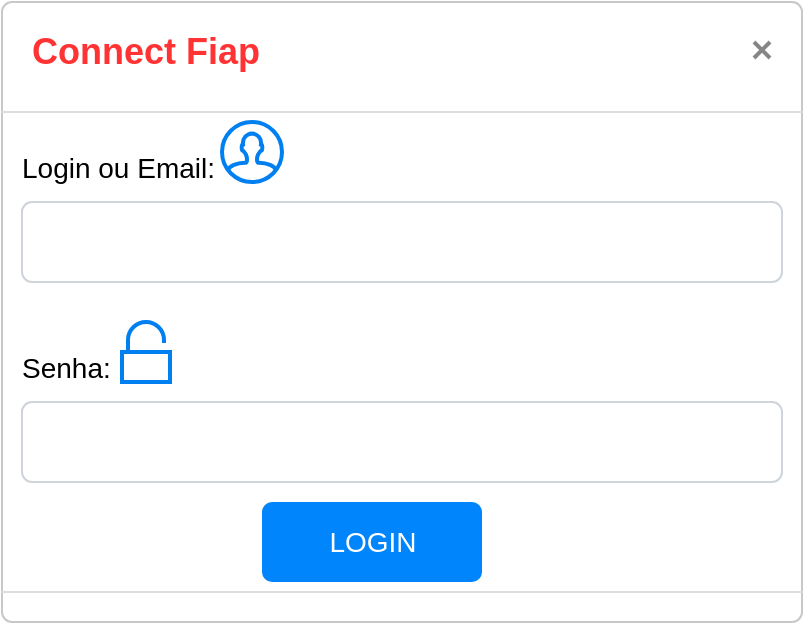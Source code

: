 <mxfile version="20.2.5"><diagram id="8OdLaIF378nkJX2OKZ1j" name="Página-1"><mxGraphModel dx="910" dy="744" grid="1" gridSize="10" guides="1" tooltips="1" connect="1" arrows="1" fold="1" page="1" pageScale="1" pageWidth="827" pageHeight="1169" math="0" shadow="0"><root><mxCell id="0"/><mxCell id="1" parent="0"/><mxCell id="oAp-ZL92GVmOVaHrpN_7-3" value="&lt;b&gt;&lt;font color=&quot;#ff3333&quot;&gt;Connect Fiap&lt;/font&gt;&lt;/b&gt;" style="html=1;shadow=0;dashed=0;shape=mxgraph.bootstrap.rrect;rSize=5;html=1;strokeColor=#C8C8C8;fillColor=#ffffff;whiteSpace=wrap;verticalAlign=top;align=left;fontSize=18;spacing=15;spacingTop=-5;" vertex="1" parent="1"><mxGeometry x="90" y="660" width="400" height="310" as="geometry"/></mxCell><mxCell id="oAp-ZL92GVmOVaHrpN_7-4" value="" style="shape=line;strokeColor=#dddddd;resizeWidth=1;" vertex="1" parent="oAp-ZL92GVmOVaHrpN_7-3"><mxGeometry width="400" height="10" relative="1" as="geometry"><mxPoint y="50" as="offset"/></mxGeometry></mxCell><mxCell id="oAp-ZL92GVmOVaHrpN_7-5" value="" style="html=1;shadow=0;dashed=0;shape=mxgraph.bootstrap.x;strokeColor=#868686;strokeWidth=2;" vertex="1" parent="oAp-ZL92GVmOVaHrpN_7-3"><mxGeometry x="1" width="8" height="8" relative="1" as="geometry"><mxPoint x="-24" y="20" as="offset"/></mxGeometry></mxCell><mxCell id="oAp-ZL92GVmOVaHrpN_7-6" value="Login ou Email:" style="strokeColor=none;fillColor=none;resizeWidth=1;align=left;verticalAlign=top;spacing=10;fontSize=14;whiteSpace=wrap;html=1;" vertex="1" parent="oAp-ZL92GVmOVaHrpN_7-3"><mxGeometry width="400" height="40" relative="1" as="geometry"><mxPoint y="60" as="offset"/></mxGeometry></mxCell><mxCell id="oAp-ZL92GVmOVaHrpN_7-7" value="" style="html=1;shadow=0;dashed=0;shape=mxgraph.bootstrap.rrect;rSize=5;strokeColor=#CED4DA;fillColor=none;align=left;verticalAlign=middle;spacing=10;fontSize=14;whiteSpace=wrap;html=1;" vertex="1" parent="oAp-ZL92GVmOVaHrpN_7-3"><mxGeometry width="380" height="40" relative="1" as="geometry"><mxPoint x="10" y="100" as="offset"/></mxGeometry></mxCell><mxCell id="oAp-ZL92GVmOVaHrpN_7-8" value="Senha:" style="strokeColor=none;fillColor=none;resizeWidth=1;align=left;verticalAlign=top;spacing=10;fontSize=14;whiteSpace=wrap;html=1;" vertex="1" parent="oAp-ZL92GVmOVaHrpN_7-3"><mxGeometry width="400" height="40" relative="1" as="geometry"><mxPoint y="160" as="offset"/></mxGeometry></mxCell><mxCell id="oAp-ZL92GVmOVaHrpN_7-9" value="" style="html=1;shadow=0;dashed=0;shape=mxgraph.bootstrap.rrect;rSize=5;strokeColor=#CED4DA;fillColor=none;align=left;verticalAlign=middle;spacing=10;fontSize=14;whiteSpace=wrap;html=1;" vertex="1" parent="oAp-ZL92GVmOVaHrpN_7-3"><mxGeometry width="380" height="40" relative="1" as="geometry"><mxPoint x="10" y="200" as="offset"/></mxGeometry></mxCell><mxCell id="oAp-ZL92GVmOVaHrpN_7-10" value="" style="shape=line;strokeColor=#dddddd;resizeWidth=1;" vertex="1" parent="oAp-ZL92GVmOVaHrpN_7-3"><mxGeometry width="400" height="10" relative="1" as="geometry"><mxPoint y="290" as="offset"/></mxGeometry></mxCell><mxCell id="oAp-ZL92GVmOVaHrpN_7-11" value="LOGIN" style="html=1;shadow=0;dashed=0;shape=mxgraph.bootstrap.rrect;rSize=5;fillColor=#0085FC;strokeColor=none;fontColor=#FFFFFF;fontSize=14;" vertex="1" parent="oAp-ZL92GVmOVaHrpN_7-3"><mxGeometry x="1" y="1" width="110" height="40" relative="1" as="geometry"><mxPoint x="-270" y="-60" as="offset"/></mxGeometry></mxCell><mxCell id="oAp-ZL92GVmOVaHrpN_7-13" value="" style="html=1;verticalLabelPosition=bottom;align=center;labelBackgroundColor=#ffffff;verticalAlign=top;strokeWidth=2;strokeColor=#0080F0;shadow=0;dashed=0;shape=mxgraph.ios7.icons.user;" vertex="1" parent="oAp-ZL92GVmOVaHrpN_7-3"><mxGeometry x="110" y="60" width="30" height="30" as="geometry"/></mxCell><mxCell id="oAp-ZL92GVmOVaHrpN_7-14" value="" style="html=1;verticalLabelPosition=bottom;align=center;labelBackgroundColor=#ffffff;verticalAlign=top;strokeWidth=2;strokeColor=#0080F0;shadow=0;dashed=0;shape=mxgraph.ios7.icons.unlocked;" vertex="1" parent="oAp-ZL92GVmOVaHrpN_7-3"><mxGeometry x="60" y="160" width="24" height="30" as="geometry"/></mxCell></root></mxGraphModel></diagram></mxfile>